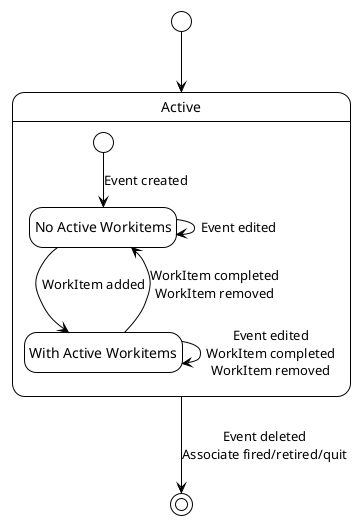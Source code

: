 @startuml event
!theme plain
hide empty members
hide empty description
skinparam groupInheritance 2
skinparam SameClassWidth true
hide circle
top to bottom direction

[*] --> Active

state Active {
  state "No Active Workitems" as A
  state "With Active Workitems" as B

  [*] --> A : Event created
  
  A --> B : WorkItem added
  B --> A : WorkItem completed\nWorkItem removed

  A --> A : Event edited
  B --> B : Event edited\nWorkItem completed\nWorkItem removed
}

Active --> [*] : Event deleted\nAssociate fired/retired/quit

@enduml
